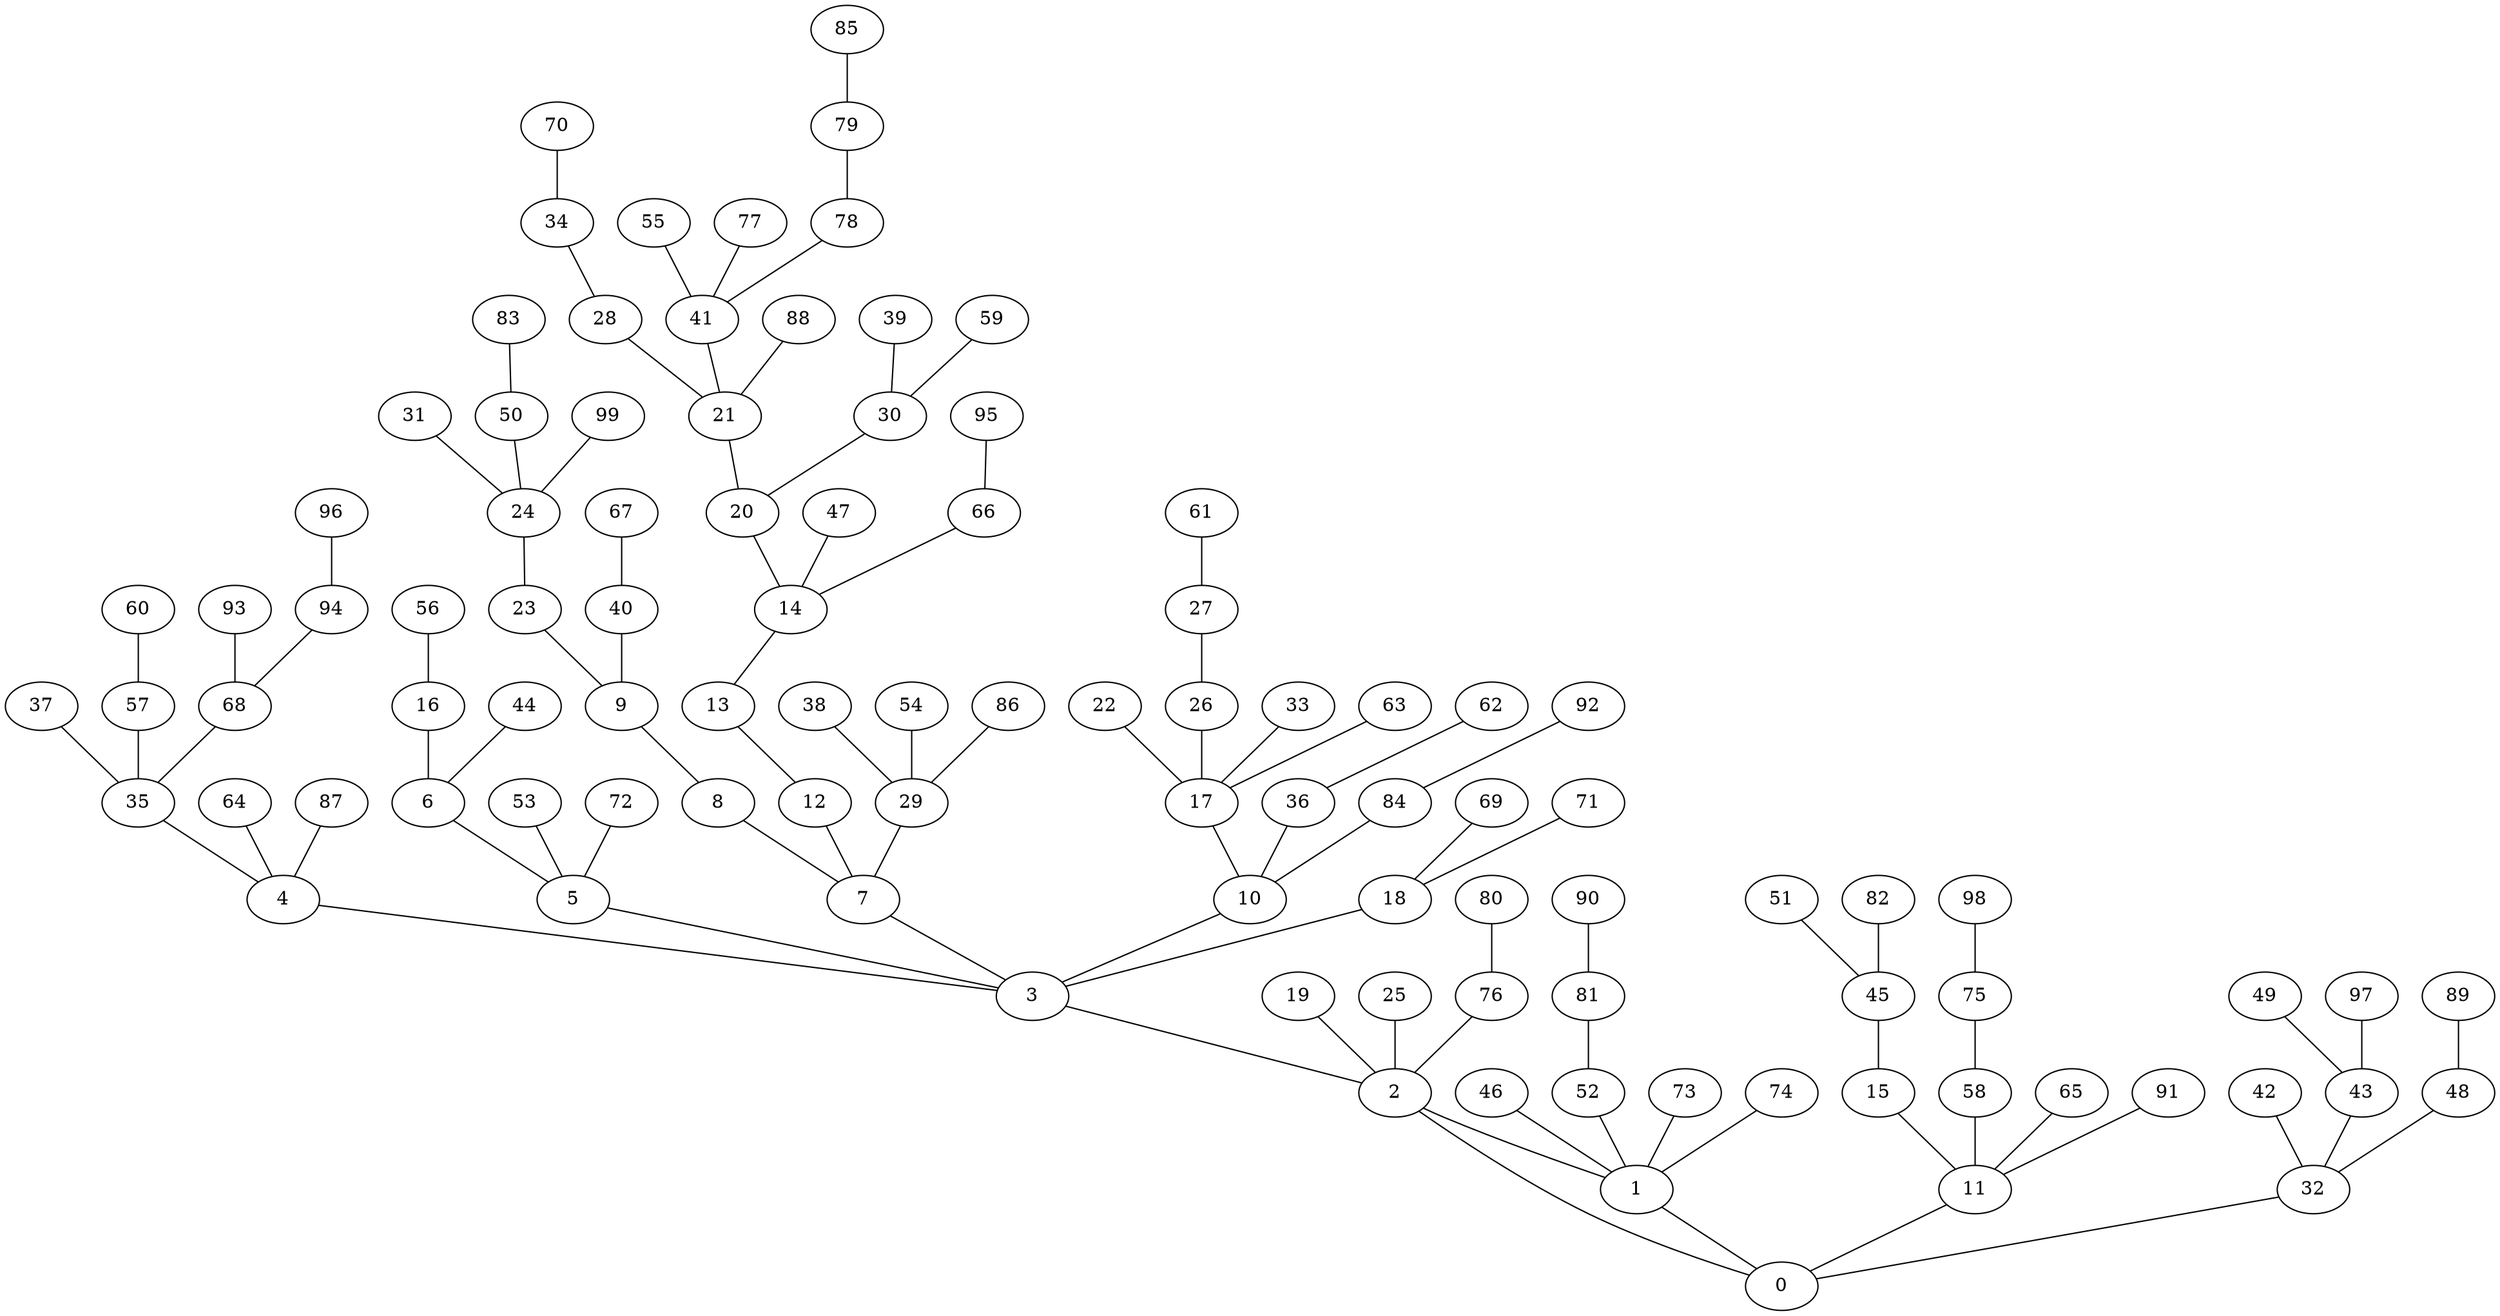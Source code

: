 graph G {
  1 -- 0;
  2 -- 1;
  2 -- 0;
  3 -- 2;
  4 -- 3;
  5 -- 3;
  6 -- 5;
  7 -- 3;
  8 -- 7;
  9 -- 8;
  10 -- 3;
  11 -- 0;
  12 -- 7;
  13 -- 12;
  14 -- 13;
  15 -- 11;
  16 -- 6;
  17 -- 10;
  18 -- 3;
  19 -- 2;
  20 -- 14;
  21 -- 20;
  22 -- 17;
  23 -- 9;
  24 -- 23;
  25 -- 2;
  26 -- 17;
  27 -- 26;
  28 -- 21;
  29 -- 7;
  30 -- 20;
  31 -- 24;
  32 -- 0;
  33 -- 17;
  34 -- 28;
  35 -- 4;
  36 -- 10;
  37 -- 35;
  38 -- 29;
  39 -- 30;
  40 -- 9;
  41 -- 21;
  42 -- 32;
  43 -- 32;
  44 -- 6;
  45 -- 15;
  46 -- 1;
  47 -- 14;
  48 -- 32;
  49 -- 43;
  50 -- 24;
  51 -- 45;
  52 -- 1;
  53 -- 5;
  54 -- 29;
  55 -- 41;
  56 -- 16;
  57 -- 35;
  58 -- 11;
  59 -- 30;
  60 -- 57;
  61 -- 27;
  62 -- 36;
  63 -- 17;
  64 -- 4;
  65 -- 11;
  66 -- 14;
  67 -- 40;
  68 -- 35;
  69 -- 18;
  70 -- 34;
  71 -- 18;
  72 -- 5;
  73 -- 1;
  74 -- 1;
  75 -- 58;
  76 -- 2;
  77 -- 41;
  78 -- 41;
  79 -- 78;
  80 -- 76;
  81 -- 52;
  82 -- 45;
  83 -- 50;
  84 -- 10;
  85 -- 79;
  86 -- 29;
  87 -- 4;
  88 -- 21;
  89 -- 48;
  90 -- 81;
  91 -- 11;
  92 -- 84;
  93 -- 68;
  94 -- 68;
  95 -- 66;
  96 -- 94;
  97 -- 43;
  98 -- 75;
  99 -- 24;
}